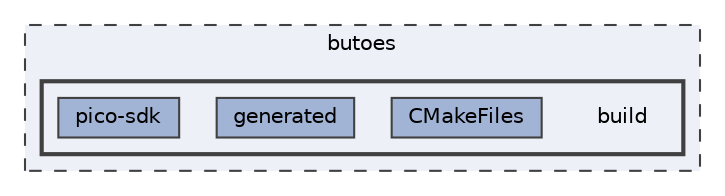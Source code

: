 digraph "butoes/build"
{
 // LATEX_PDF_SIZE
  bgcolor="transparent";
  edge [fontname=Helvetica,fontsize=10,labelfontname=Helvetica,labelfontsize=10];
  node [fontname=Helvetica,fontsize=10,shape=box,height=0.2,width=0.4];
  compound=true
  subgraph clusterdir_779bad316fc653ce8cf84897c99c3e40 {
    graph [ bgcolor="#edf0f7", pencolor="grey25", label="butoes", fontname=Helvetica,fontsize=10 style="filled,dashed", URL="dir_779bad316fc653ce8cf84897c99c3e40.html",tooltip=""]
  subgraph clusterdir_3d14ae45966dd0f2d1ee7f1b015c8dce {
    graph [ bgcolor="#edf0f7", pencolor="grey25", label="", fontname=Helvetica,fontsize=10 style="filled,bold", URL="dir_3d14ae45966dd0f2d1ee7f1b015c8dce.html",tooltip=""]
    dir_3d14ae45966dd0f2d1ee7f1b015c8dce [shape=plaintext, label="build"];
  dir_bf65f1a917fd02ddf05bb0e0296a01b6 [label="CMakeFiles", fillcolor="#a2b4d6", color="grey25", style="filled", URL="dir_bf65f1a917fd02ddf05bb0e0296a01b6.html",tooltip=""];
  dir_7d8ec22959646ef97284cfe49a13b5bf [label="generated", fillcolor="#a2b4d6", color="grey25", style="filled", URL="dir_7d8ec22959646ef97284cfe49a13b5bf.html",tooltip=""];
  dir_68c7e054aa7c8c962d56242037b5f6d8 [label="pico-sdk", fillcolor="#a2b4d6", color="grey25", style="filled", URL="dir_68c7e054aa7c8c962d56242037b5f6d8.html",tooltip=""];
  }
  }
}
